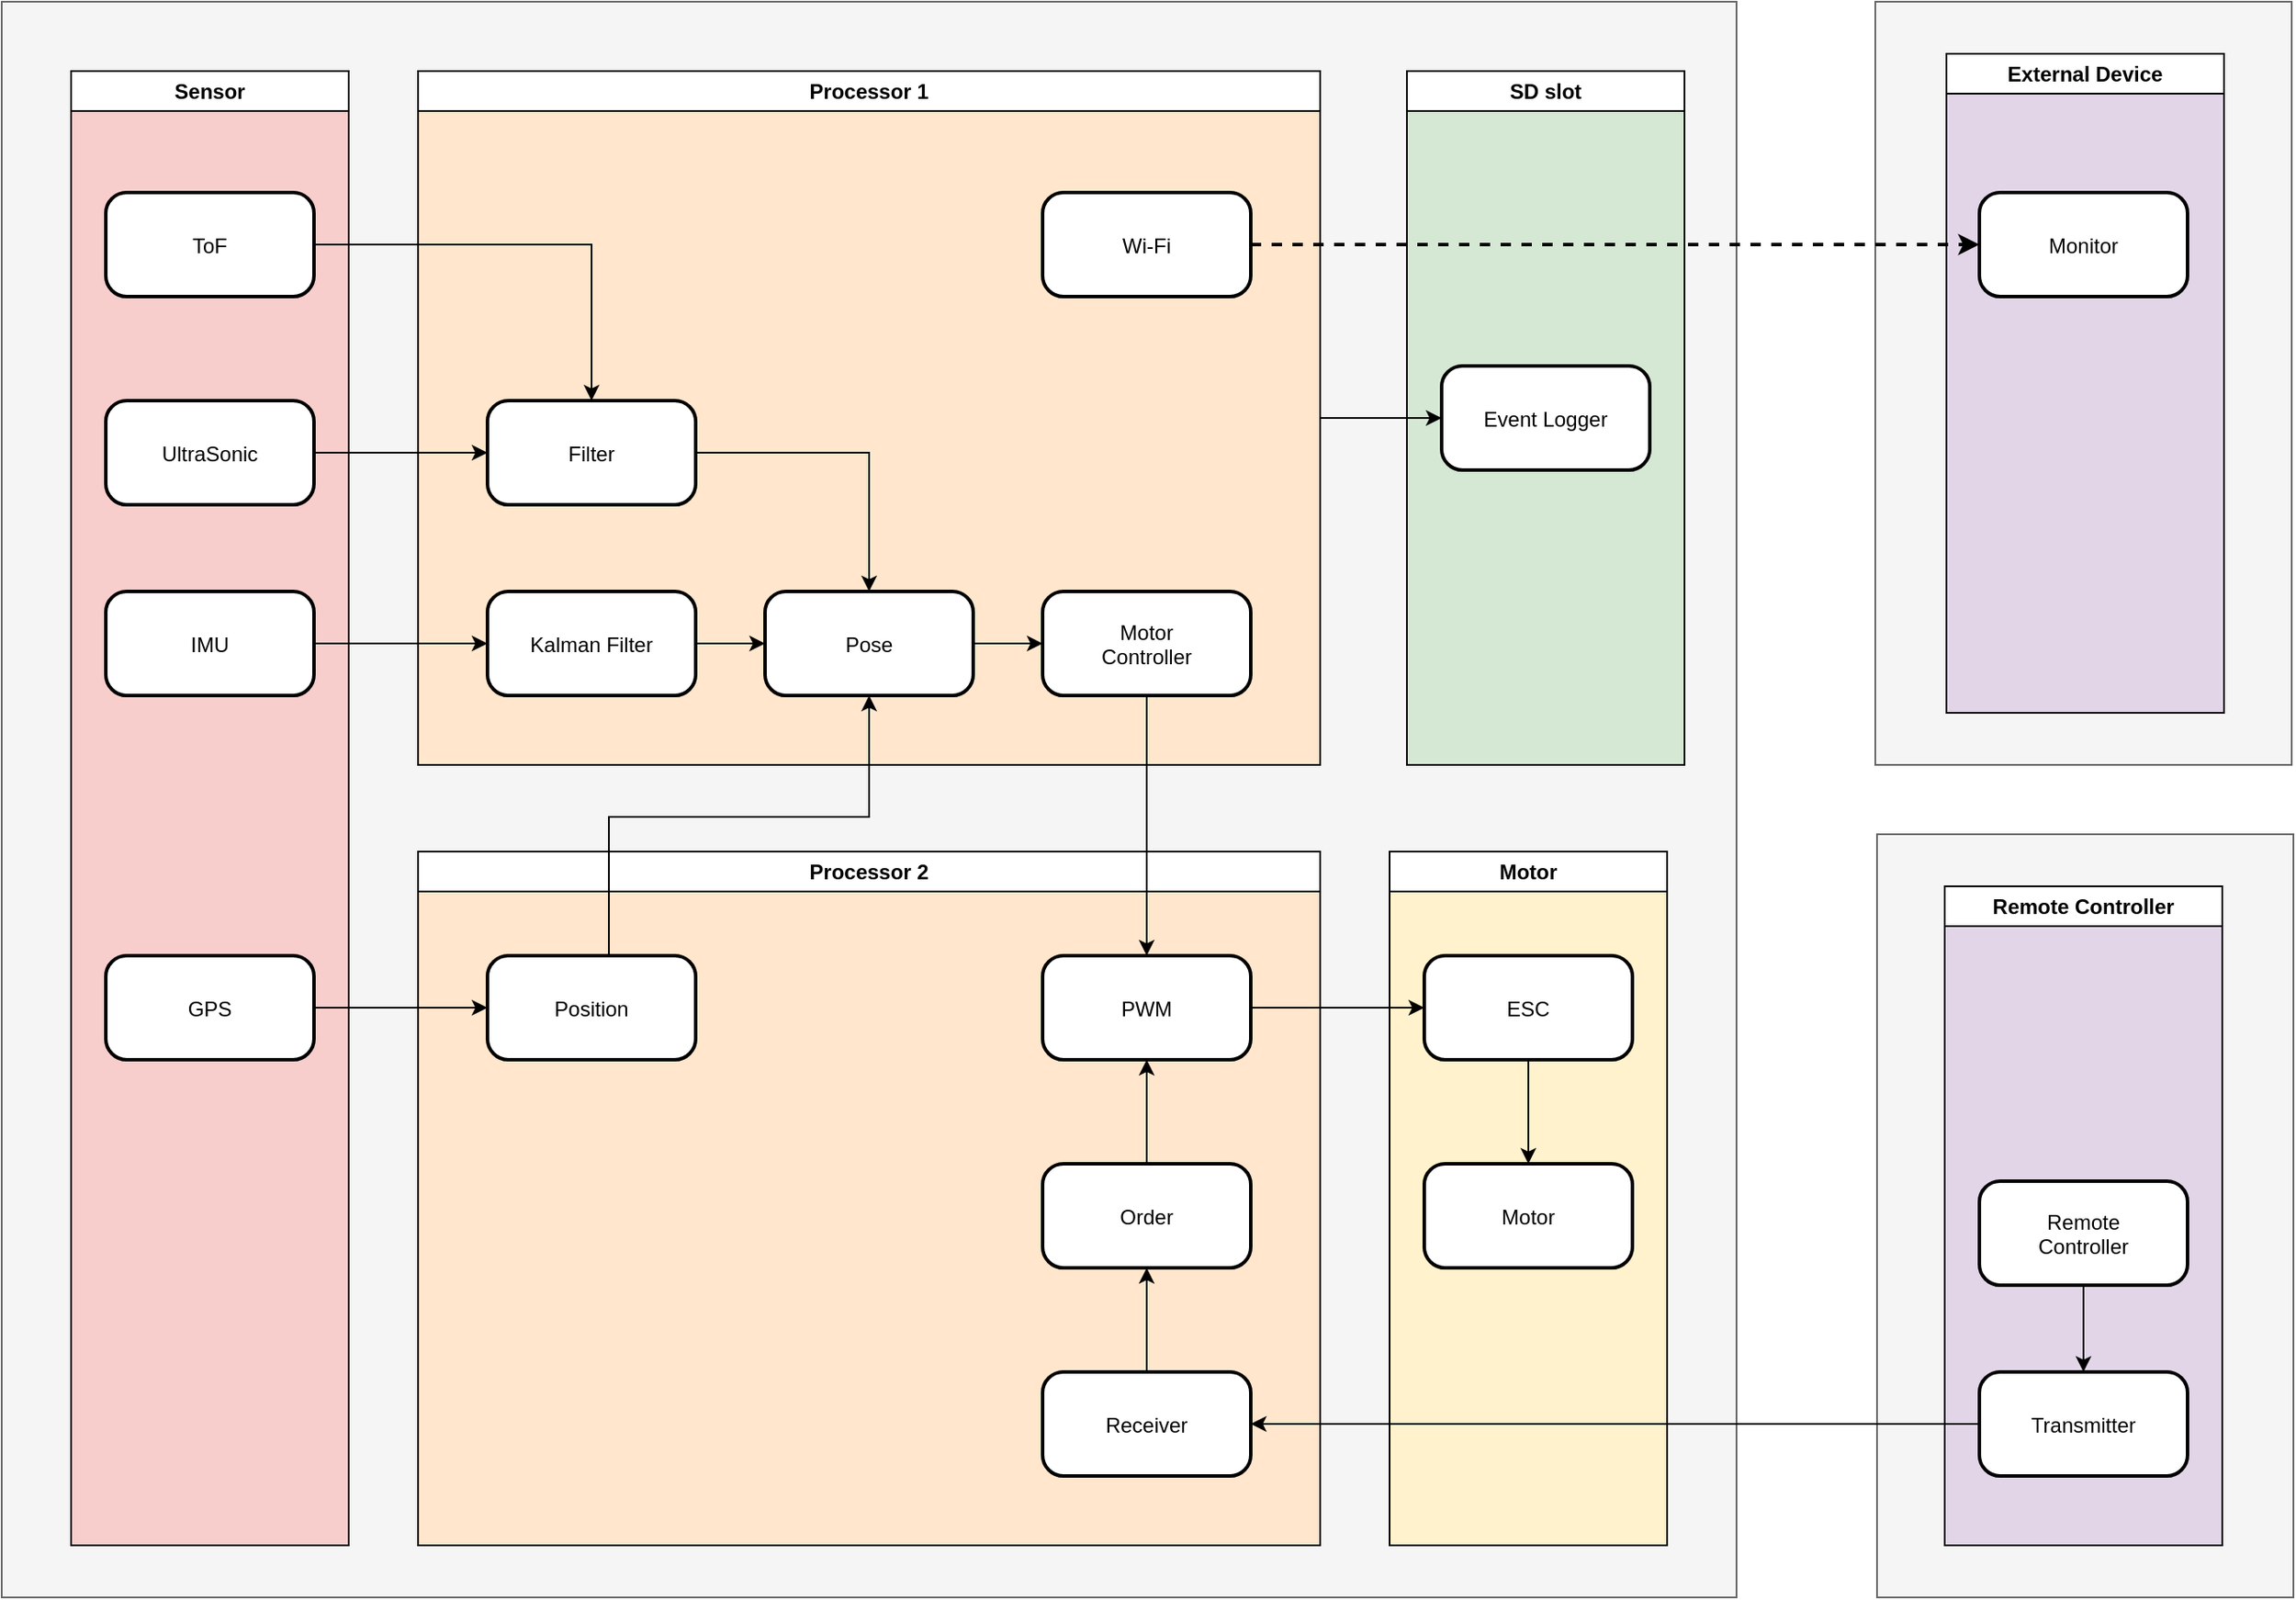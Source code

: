 <mxfile version="26.0.9">
  <diagram name="페이지-1" id="bvoraGdHje81HjMtSAm7">
    <mxGraphModel dx="2058" dy="1180" grid="1" gridSize="10" guides="1" tooltips="1" connect="1" arrows="1" fold="1" page="1" pageScale="1" pageWidth="827" pageHeight="1169" math="0" shadow="0">
      <root>
        <mxCell id="0" />
        <mxCell id="1" parent="0" />
        <mxCell id="vDnxMf5aPKPBda2evDdI-67" value="" style="rounded=0;whiteSpace=wrap;html=1;fillColor=#f5f5f5;fontColor=#333333;strokeColor=#666666;" parent="1" vertex="1">
          <mxGeometry x="80" y="80" width="1000" height="920" as="geometry" />
        </mxCell>
        <mxCell id="_7KGbnga0klczahn__e4-11" value="" style="rounded=0;whiteSpace=wrap;html=1;fillColor=#ffe6cc;strokeColor=#d79b00;" parent="1" vertex="1">
          <mxGeometry x="320" y="570" width="520" height="400" as="geometry" />
        </mxCell>
        <mxCell id="vDnxMf5aPKPBda2evDdI-63" value="" style="rounded=0;whiteSpace=wrap;html=1;fillColor=#fff2cc;strokeColor=#d6b656;" parent="1" vertex="1">
          <mxGeometry x="880" y="570" width="160" height="400" as="geometry" />
        </mxCell>
        <mxCell id="vDnxMf5aPKPBda2evDdI-62" value="" style="rounded=0;whiteSpace=wrap;html=1;fillColor=#ffe6cc;strokeColor=#d79b00;" parent="1" vertex="1">
          <mxGeometry x="320" y="120" width="520" height="400" as="geometry" />
        </mxCell>
        <mxCell id="vDnxMf5aPKPBda2evDdI-61" value="" style="rounded=0;whiteSpace=wrap;html=1;fillColor=#f8cecc;strokeColor=#b85450;" parent="1" vertex="1">
          <mxGeometry x="120" y="120" width="160" height="850" as="geometry" />
        </mxCell>
        <mxCell id="vDnxMf5aPKPBda2evDdI-59" style="edgeStyle=orthogonalEdgeStyle;rounded=0;orthogonalLoop=1;jettySize=auto;html=1;" parent="1" source="vDnxMf5aPKPBda2evDdI-49" target="vDnxMf5aPKPBda2evDdI-30" edge="1">
          <mxGeometry relative="1" as="geometry" />
        </mxCell>
        <mxCell id="vDnxMf5aPKPBda2evDdI-68" value="Sensor" style="swimlane;whiteSpace=wrap;html=1;rounded=0;fillStyle=solid;" parent="1" vertex="1">
          <mxGeometry x="120" y="120" width="160" height="850" as="geometry" />
        </mxCell>
        <mxCell id="vDnxMf5aPKPBda2evDdI-22" value="ToF" style="rounded=1;arcSize=20;strokeWidth=2" parent="vDnxMf5aPKPBda2evDdI-68" vertex="1">
          <mxGeometry x="20" y="70" width="120" height="60" as="geometry" />
        </mxCell>
        <mxCell id="vDnxMf5aPKPBda2evDdI-69" value="Processor 1" style="swimlane;whiteSpace=wrap;html=1;container=0;" parent="1" vertex="1">
          <mxGeometry x="320" y="120" width="520" height="400" as="geometry" />
        </mxCell>
        <mxCell id="_7KGbnga0klczahn__e4-51" value="Motor&#xa;Controller" style="rounded=1;arcSize=20;strokeWidth=2" parent="vDnxMf5aPKPBda2evDdI-69" vertex="1">
          <mxGeometry x="360" y="300" width="120" height="60" as="geometry" />
        </mxCell>
        <mxCell id="10" value="Kalman Filter" style="rounded=1;arcSize=20;strokeWidth=2" parent="vDnxMf5aPKPBda2evDdI-69" vertex="1">
          <mxGeometry x="40" y="300" width="120" height="60" as="geometry" />
        </mxCell>
        <mxCell id="vDnxMf5aPKPBda2evDdI-30" value="Pose" style="rounded=1;arcSize=20;strokeWidth=2" parent="vDnxMf5aPKPBda2evDdI-69" vertex="1">
          <mxGeometry x="200" y="300" width="120" height="60" as="geometry" />
        </mxCell>
        <mxCell id="11" value="IMU" style="rounded=1;arcSize=20;strokeWidth=2" parent="vDnxMf5aPKPBda2evDdI-69" vertex="1">
          <mxGeometry x="-180" y="300" width="120" height="60" as="geometry" />
        </mxCell>
        <mxCell id="vDnxMf5aPKPBda2evDdI-44" style="edgeStyle=orthogonalEdgeStyle;rounded=0;orthogonalLoop=1;jettySize=auto;html=1;" parent="vDnxMf5aPKPBda2evDdI-69" source="10" target="vDnxMf5aPKPBda2evDdI-30" edge="1">
          <mxGeometry relative="1" as="geometry" />
        </mxCell>
        <mxCell id="vDnxMf5aPKPBda2evDdI-54" style="edgeStyle=orthogonalEdgeStyle;rounded=0;orthogonalLoop=1;jettySize=auto;html=1;" parent="vDnxMf5aPKPBda2evDdI-69" source="vDnxMf5aPKPBda2evDdI-30" target="_7KGbnga0klczahn__e4-51" edge="1">
          <mxGeometry relative="1" as="geometry" />
        </mxCell>
        <mxCell id="vDnxMf5aPKPBda2evDdI-43" style="edgeStyle=orthogonalEdgeStyle;rounded=0;orthogonalLoop=1;jettySize=auto;html=1;" parent="vDnxMf5aPKPBda2evDdI-69" source="11" target="10" edge="1">
          <mxGeometry relative="1" as="geometry" />
        </mxCell>
        <mxCell id="YjUfUg1ahw0oZ-kAptot-12" value="Wi-Fi" style="rounded=1;arcSize=20;strokeWidth=2" parent="vDnxMf5aPKPBda2evDdI-69" vertex="1">
          <mxGeometry x="360" y="70" width="120" height="60" as="geometry" />
        </mxCell>
        <mxCell id="7hqAz0OuhL2_IKrjsIzB-12" value="" style="rounded=0;whiteSpace=wrap;html=1;fillColor=#f5f5f5;fontColor=#333333;strokeColor=#666666;" parent="1" vertex="1">
          <mxGeometry x="1161" y="560" width="240" height="440" as="geometry" />
        </mxCell>
        <mxCell id="7hqAz0OuhL2_IKrjsIzB-14" value="" style="rounded=0;whiteSpace=wrap;html=1;fillColor=#e1d5e7;strokeColor=#9673a6;" parent="1" vertex="1">
          <mxGeometry x="1200" y="590" width="160" height="380" as="geometry" />
        </mxCell>
        <mxCell id="7hqAz0OuhL2_IKrjsIzB-15" value="Remote Controller" style="swimlane;whiteSpace=wrap;html=1;" parent="1" vertex="1">
          <mxGeometry x="1200" y="590" width="160" height="380" as="geometry" />
        </mxCell>
        <mxCell id="7hqAz0OuhL2_IKrjsIzB-17" style="edgeStyle=orthogonalEdgeStyle;rounded=0;orthogonalLoop=1;jettySize=auto;html=1;" parent="1" source="vDnxMf5aPKPBda2evDdI-25" target="vDnxMf5aPKPBda2evDdI-26" edge="1">
          <mxGeometry relative="1" as="geometry" />
        </mxCell>
        <mxCell id="_7KGbnga0klczahn__e4-46" value="Processor 2" style="swimlane;whiteSpace=wrap;html=1;container=0;" parent="1" vertex="1">
          <mxGeometry x="320" y="570" width="520" height="400" as="geometry" />
        </mxCell>
        <mxCell id="9" value="PWM" style="rounded=1;arcSize=20;strokeWidth=2" parent="1" vertex="1">
          <mxGeometry x="680" y="630" width="120" height="60" as="geometry" />
        </mxCell>
        <mxCell id="vDnxMf5aPKPBda2evDdI-57" style="edgeStyle=orthogonalEdgeStyle;rounded=0;orthogonalLoop=1;jettySize=auto;html=1;" parent="1" source="9" target="vDnxMf5aPKPBda2evDdI-31" edge="1">
          <mxGeometry relative="1" as="geometry">
            <Array as="points">
              <mxPoint x="910" y="660" />
              <mxPoint x="910" y="660" />
            </Array>
          </mxGeometry>
        </mxCell>
        <mxCell id="vDnxMf5aPKPBda2evDdI-53" value="Order" style="rounded=1;arcSize=20;strokeWidth=2" parent="1" vertex="1">
          <mxGeometry x="680" y="750" width="120" height="60" as="geometry" />
        </mxCell>
        <mxCell id="vDnxMf5aPKPBda2evDdI-73" style="edgeStyle=orthogonalEdgeStyle;rounded=0;orthogonalLoop=1;jettySize=auto;html=1;" parent="1" source="vDnxMf5aPKPBda2evDdI-26" target="vDnxMf5aPKPBda2evDdI-53" edge="1">
          <mxGeometry relative="1" as="geometry" />
        </mxCell>
        <mxCell id="vDnxMf5aPKPBda2evDdI-25" value="Transmitter" style="rounded=1;arcSize=20;strokeWidth=2" parent="1" vertex="1">
          <mxGeometry x="1220" y="870" width="120" height="60" as="geometry" />
        </mxCell>
        <mxCell id="7hqAz0OuhL2_IKrjsIzB-11" value="Remote&#xa;Controller" style="rounded=1;arcSize=20;strokeWidth=2" parent="1" vertex="1">
          <mxGeometry x="1220" y="760" width="120" height="60" as="geometry" />
        </mxCell>
        <mxCell id="7hqAz0OuhL2_IKrjsIzB-18" style="edgeStyle=orthogonalEdgeStyle;rounded=0;orthogonalLoop=1;jettySize=auto;html=1;" parent="1" source="7hqAz0OuhL2_IKrjsIzB-11" target="vDnxMf5aPKPBda2evDdI-25" edge="1">
          <mxGeometry relative="1" as="geometry" />
        </mxCell>
        <mxCell id="vDnxMf5aPKPBda2evDdI-72" style="edgeStyle=orthogonalEdgeStyle;rounded=0;orthogonalLoop=1;jettySize=auto;html=1;" parent="1" source="vDnxMf5aPKPBda2evDdI-53" target="9" edge="1">
          <mxGeometry relative="1" as="geometry" />
        </mxCell>
        <mxCell id="_7KGbnga0klczahn__e4-52" style="edgeStyle=orthogonalEdgeStyle;rounded=0;orthogonalLoop=1;jettySize=auto;html=1;" parent="1" source="_7KGbnga0klczahn__e4-51" target="9" edge="1">
          <mxGeometry relative="1" as="geometry" />
        </mxCell>
        <mxCell id="vDnxMf5aPKPBda2evDdI-49" value="Filter" style="rounded=1;arcSize=20;strokeWidth=2" parent="1" vertex="1">
          <mxGeometry x="360" y="310" width="120" height="60" as="geometry" />
        </mxCell>
        <mxCell id="vDnxMf5aPKPBda2evDdI-50" style="edgeStyle=orthogonalEdgeStyle;rounded=0;orthogonalLoop=1;jettySize=auto;html=1;" parent="1" source="vDnxMf5aPKPBda2evDdI-22" target="vDnxMf5aPKPBda2evDdI-49" edge="1">
          <mxGeometry relative="1" as="geometry" />
        </mxCell>
        <mxCell id="vDnxMf5aPKPBda2evDdI-51" style="edgeStyle=orthogonalEdgeStyle;rounded=0;orthogonalLoop=1;jettySize=auto;html=1;" parent="1" source="vDnxMf5aPKPBda2evDdI-23" target="vDnxMf5aPKPBda2evDdI-49" edge="1">
          <mxGeometry relative="1" as="geometry" />
        </mxCell>
        <mxCell id="vDnxMf5aPKPBda2evDdI-70" value="Motor" style="swimlane;whiteSpace=wrap;html=1;" parent="1" vertex="1">
          <mxGeometry x="880" y="570" width="160" height="400" as="geometry" />
        </mxCell>
        <mxCell id="vDnxMf5aPKPBda2evDdI-23" value="UltraSonic" style="rounded=1;arcSize=20;strokeWidth=2" parent="1" vertex="1">
          <mxGeometry x="140" y="310" width="120" height="60" as="geometry" />
        </mxCell>
        <mxCell id="vDnxMf5aPKPBda2evDdI-26" value="Receiver" style="rounded=1;arcSize=20;strokeWidth=2" parent="1" vertex="1">
          <mxGeometry x="680" y="870" width="120" height="60" as="geometry" />
        </mxCell>
        <mxCell id="vDnxMf5aPKPBda2evDdI-21" value="GPS" style="rounded=1;arcSize=20;strokeWidth=2" parent="1" vertex="1">
          <mxGeometry x="140" y="630" width="120" height="60" as="geometry" />
        </mxCell>
        <mxCell id="aU3fIFS9kwVcD8JixQWr-21" style="edgeStyle=orthogonalEdgeStyle;rounded=0;orthogonalLoop=1;jettySize=auto;html=1;" parent="1" source="_7KGbnga0klczahn__e4-50" target="vDnxMf5aPKPBda2evDdI-30" edge="1">
          <mxGeometry relative="1" as="geometry">
            <Array as="points">
              <mxPoint x="430" y="550" />
              <mxPoint x="580" y="550" />
            </Array>
          </mxGeometry>
        </mxCell>
        <mxCell id="_7KGbnga0klczahn__e4-50" value="Position" style="rounded=1;arcSize=20;strokeWidth=2" parent="1" vertex="1">
          <mxGeometry x="360" y="630" width="120" height="60" as="geometry" />
        </mxCell>
        <mxCell id="vDnxMf5aPKPBda2evDdI-60" style="edgeStyle=orthogonalEdgeStyle;rounded=0;orthogonalLoop=1;jettySize=auto;html=1;entryX=0;entryY=0.5;entryDx=0;entryDy=0;" parent="1" source="vDnxMf5aPKPBda2evDdI-21" target="_7KGbnga0klczahn__e4-50" edge="1">
          <mxGeometry relative="1" as="geometry" />
        </mxCell>
        <mxCell id="vDnxMf5aPKPBda2evDdI-65" value="Motor" style="rounded=1;arcSize=20;strokeWidth=2" parent="1" vertex="1">
          <mxGeometry x="900" y="750" width="120" height="60" as="geometry" />
        </mxCell>
        <mxCell id="vDnxMf5aPKPBda2evDdI-31" value="ESC" style="rounded=1;arcSize=20;strokeWidth=2" parent="1" vertex="1">
          <mxGeometry x="900" y="630" width="120" height="60" as="geometry" />
        </mxCell>
        <mxCell id="vDnxMf5aPKPBda2evDdI-66" style="edgeStyle=orthogonalEdgeStyle;rounded=0;orthogonalLoop=1;jettySize=auto;html=1;" parent="1" source="vDnxMf5aPKPBda2evDdI-31" target="vDnxMf5aPKPBda2evDdI-65" edge="1">
          <mxGeometry relative="1" as="geometry" />
        </mxCell>
        <mxCell id="aU3fIFS9kwVcD8JixQWr-11" value="" style="rounded=0;whiteSpace=wrap;html=1;fillColor=#f5f5f5;fontColor=#333333;strokeColor=#666666;" parent="1" vertex="1">
          <mxGeometry x="1160" y="80" width="240" height="440" as="geometry" />
        </mxCell>
        <mxCell id="aU3fIFS9kwVcD8JixQWr-13" value="" style="rounded=0;whiteSpace=wrap;html=1;fillColor=#e1d5e7;strokeColor=#9673a6;" parent="1" vertex="1">
          <mxGeometry x="1201" y="110" width="160" height="380" as="geometry" />
        </mxCell>
        <mxCell id="aU3fIFS9kwVcD8JixQWr-12" value="External Device" style="swimlane;whiteSpace=wrap;html=1;" parent="1" vertex="1">
          <mxGeometry x="1201" y="110" width="160" height="380" as="geometry" />
        </mxCell>
        <mxCell id="aU3fIFS9kwVcD8JixQWr-14" value="Monitor" style="rounded=1;arcSize=20;strokeWidth=2" parent="aU3fIFS9kwVcD8JixQWr-12" vertex="1">
          <mxGeometry x="19" y="80" width="120" height="60" as="geometry" />
        </mxCell>
        <mxCell id="aU3fIFS9kwVcD8JixQWr-17" value="" style="rounded=0;whiteSpace=wrap;html=1;fillColor=#d5e8d4;strokeColor=#82b366;" parent="1" vertex="1">
          <mxGeometry x="890" y="120" width="160" height="400" as="geometry" />
        </mxCell>
        <mxCell id="aU3fIFS9kwVcD8JixQWr-16" value="SD slot" style="swimlane;whiteSpace=wrap;html=1;container=0;" parent="1" vertex="1">
          <mxGeometry x="890" y="120" width="160" height="400" as="geometry" />
        </mxCell>
        <mxCell id="YjUfUg1ahw0oZ-kAptot-11" value="Event Logger" style="rounded=1;arcSize=20;strokeWidth=2" parent="aU3fIFS9kwVcD8JixQWr-16" vertex="1">
          <mxGeometry x="20" y="170" width="120" height="60" as="geometry" />
        </mxCell>
        <mxCell id="aU3fIFS9kwVcD8JixQWr-15" style="edgeStyle=orthogonalEdgeStyle;rounded=0;orthogonalLoop=1;jettySize=auto;html=1;curved=0;jumpStyle=none;dashed=1;strokeWidth=2;" parent="1" source="YjUfUg1ahw0oZ-kAptot-12" target="aU3fIFS9kwVcD8JixQWr-14" edge="1">
          <mxGeometry relative="1" as="geometry" />
        </mxCell>
        <mxCell id="aU3fIFS9kwVcD8JixQWr-20" style="edgeStyle=orthogonalEdgeStyle;rounded=0;orthogonalLoop=1;jettySize=auto;html=1;" parent="1" source="vDnxMf5aPKPBda2evDdI-62" target="YjUfUg1ahw0oZ-kAptot-11" edge="1">
          <mxGeometry relative="1" as="geometry" />
        </mxCell>
      </root>
    </mxGraphModel>
  </diagram>
</mxfile>
